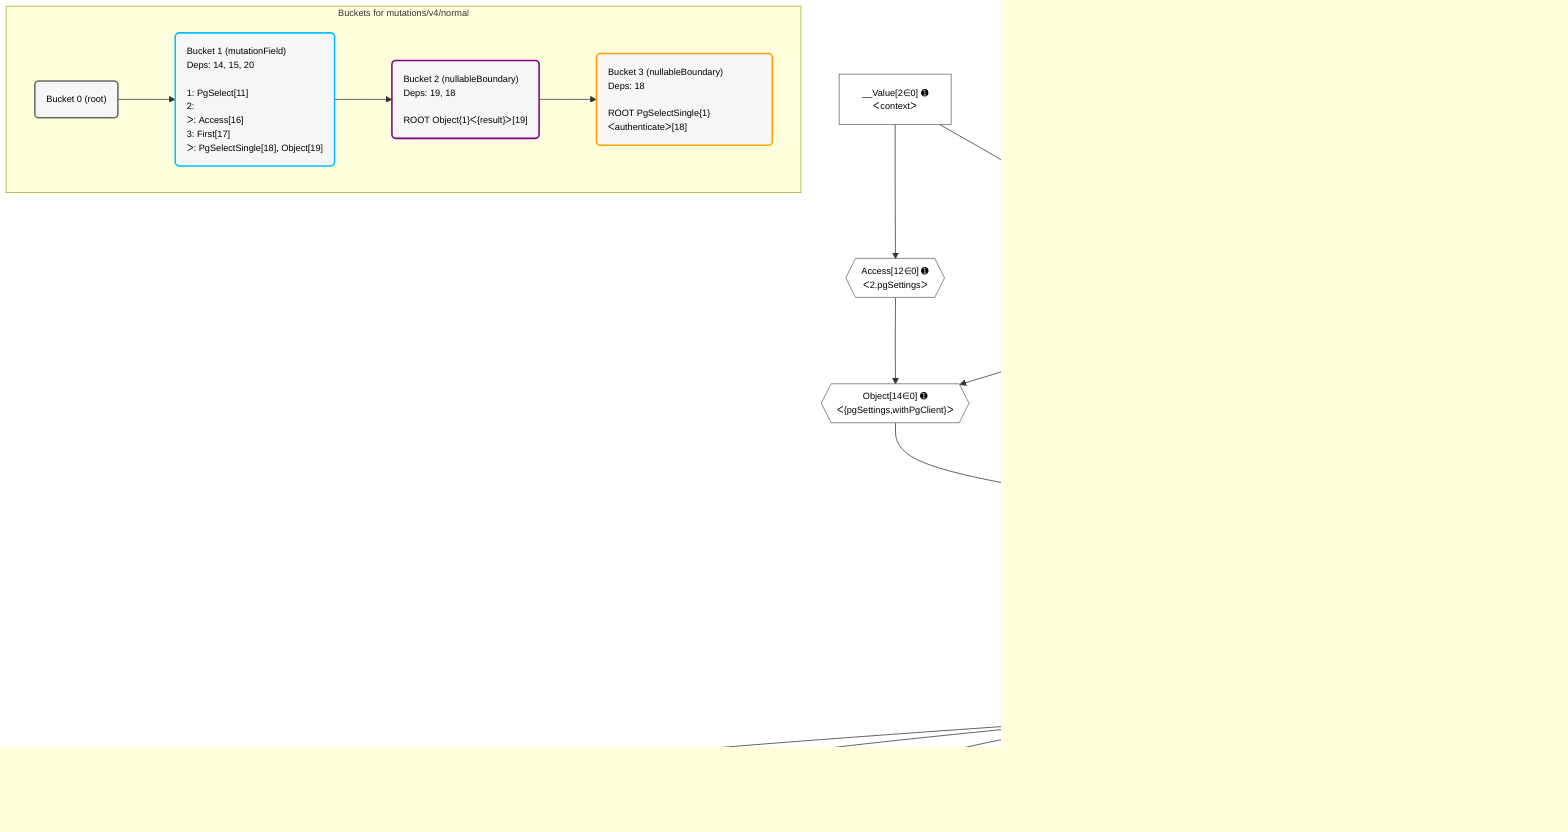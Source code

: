 %%{init: {'themeVariables': { 'fontSize': '12px'}}}%%
graph TD
    classDef path fill:#eee,stroke:#000,color:#000
    classDef plan fill:#fff,stroke-width:1px,color:#000
    classDef itemplan fill:#fff,stroke-width:2px,color:#000
    classDef unbatchedplan fill:#dff,stroke-width:1px,color:#000
    classDef sideeffectplan fill:#fcc,stroke-width:2px,color:#000
    classDef bucket fill:#f6f6f6,color:#000,stroke-width:2px,text-align:left

    subgraph "Buckets for mutations/v4/normal"
    Bucket0("Bucket 0 (root)"):::bucket
    Bucket1("Bucket 1 (mutationField)<br />Deps: 14, 15, 20<br /><br />1: PgSelect[11]<br />2: <br />ᐳ: Access[16]<br />3: First[17]<br />ᐳ: PgSelectSingle[18], Object[19]"):::bucket
    Bucket2("Bucket 2 (nullableBoundary)<br />Deps: 19, 18<br /><br />ROOT Object{1}ᐸ{result}ᐳ[19]"):::bucket
    Bucket3("Bucket 3 (nullableBoundary)<br />Deps: 18<br /><br />ROOT PgSelectSingle{1}ᐸauthenticateᐳ[18]"):::bucket
    end
    Bucket0 --> Bucket1
    Bucket1 --> Bucket2
    Bucket2 --> Bucket3

    %% plan dependencies
    __InputObject6{{"__InputObject[6∈0] ➊<br />More deps:<br />- Constantᐸundefinedᐳ[7]<br />- Constantᐸ1ᐳ[26]<br />- Constantᐸ'2'ᐳ[27]<br />- Constantᐸ'3'ᐳ[28]"}}:::plan
    PgFromExpression15{{"PgFromExpression[15∈0] ➊<br />More deps:<br />- Constantᐸ1ᐳ[26]<br />- Constantᐸ'2'ᐳ[27]<br />- Constantᐸ'3'ᐳ[28]"}}:::plan
    Object14{{"Object[14∈0] ➊<br />ᐸ{pgSettings,withPgClient}ᐳ"}}:::plan
    Access12{{"Access[12∈0] ➊<br />ᐸ2.pgSettingsᐳ"}}:::plan
    Access13{{"Access[13∈0] ➊<br />ᐸ2.withPgClientᐳ"}}:::plan
    Access12 & Access13 --> Object14
    __Value2["__Value[2∈0] ➊<br />ᐸcontextᐳ"]:::plan
    __Value2 --> Access12
    __Value2 --> Access13
    ApplyInput20{{"ApplyInput[20∈0] ➊"}}:::plan
    __InputObject6 --> ApplyInput20
    PgSelect11[["PgSelect[11∈1] ➊<br />ᐸauthenticate(mutation)ᐳ"]]:::sideeffectplan
    Object14 & PgFromExpression15 & ApplyInput20 --> PgSelect11
    Access16{{"Access[16∈1] ➊<br />ᐸ11.itemsᐳ"}}:::plan
    PgSelect11 --> Access16
    First17[["First[17∈1] ➊"]]:::plan
    Access16 --> First17
    PgSelectSingle18{{"PgSelectSingle[18∈1] ➊<br />ᐸauthenticateᐳ"}}:::plan
    First17 --> PgSelectSingle18
    Object19{{"Object[19∈1] ➊<br />ᐸ{result}ᐳ"}}:::plan
    PgSelectSingle18 --> Object19
    PgClassExpression21{{"PgClassExpression[21∈3] ➊<br />ᐸ__authenticate__.”role”ᐳ"}}:::plan
    PgSelectSingle18 --> PgClassExpression21
    PgClassExpression22{{"PgClassExpression[22∈3] ➊<br />ᐸ__authenticate__.”exp”ᐳ"}}:::plan
    PgSelectSingle18 --> PgClassExpression22
    PgClassExpression23{{"PgClassExpression[23∈3] ➊<br />ᐸ__authenticate__.”a”ᐳ"}}:::plan
    PgSelectSingle18 --> PgClassExpression23
    PgClassExpression24{{"PgClassExpression[24∈3] ➊<br />ᐸ__authenticate__.”b”ᐳ"}}:::plan
    PgSelectSingle18 --> PgClassExpression24
    PgClassExpression25{{"PgClassExpression[25∈3] ➊<br />ᐸ__authenticate__.”c”ᐳ"}}:::plan
    PgSelectSingle18 --> PgClassExpression25

    %% define steps
    classDef bucket0 stroke:#696969
    class Bucket0,__Value2,__InputObject6,Access12,Access13,Object14,PgFromExpression15,ApplyInput20 bucket0
    classDef bucket1 stroke:#00bfff
    class Bucket1,PgSelect11,Access16,First17,PgSelectSingle18,Object19 bucket1
    classDef bucket2 stroke:#7f007f
    class Bucket2 bucket2
    classDef bucket3 stroke:#ffa500
    class Bucket3,PgClassExpression21,PgClassExpression22,PgClassExpression23,PgClassExpression24,PgClassExpression25 bucket3

    %% implicit side effects